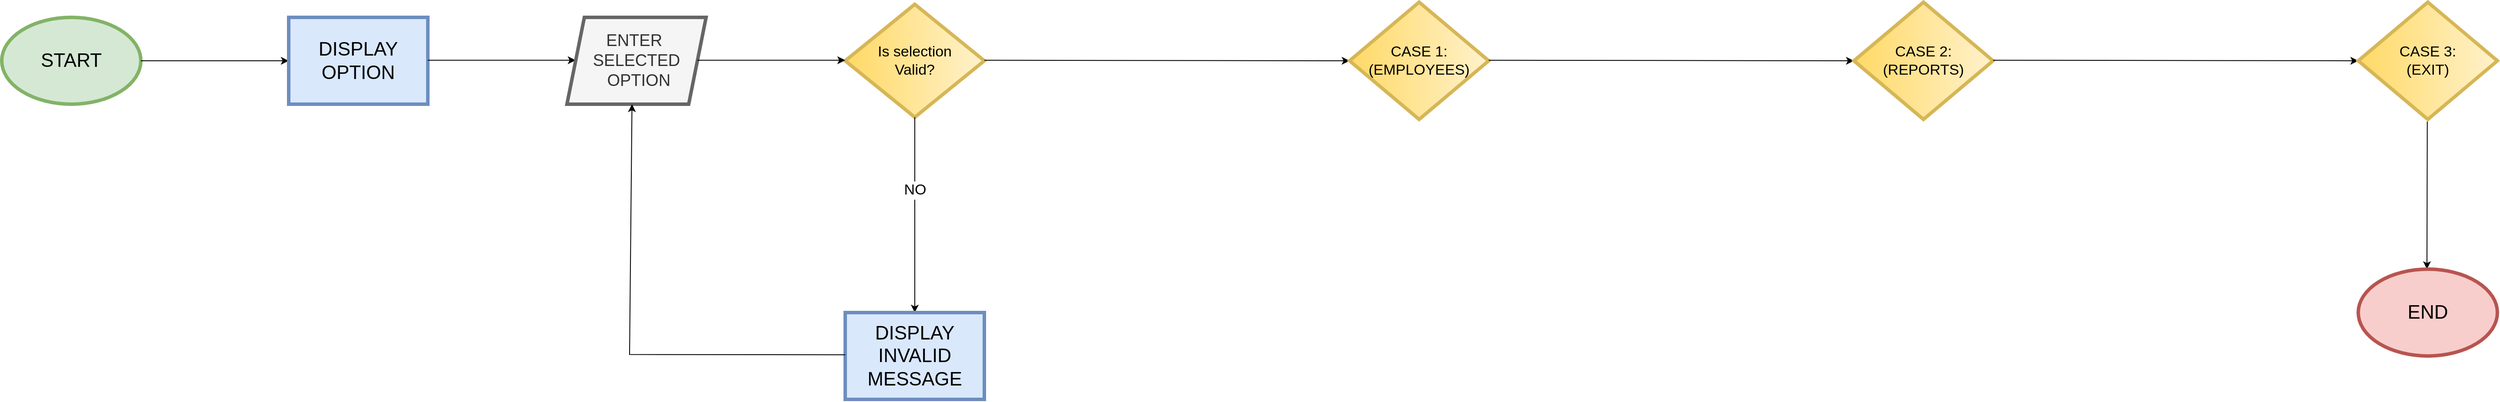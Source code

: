<mxfile version="24.7.17">
  <diagram name="Page-1" id="fD3oFx35UN4b9yw6zkIM">
    <mxGraphModel dx="1990" dy="1111" grid="1" gridSize="10" guides="1" tooltips="1" connect="1" arrows="1" fold="1" page="1" pageScale="1" pageWidth="850" pageHeight="1100" math="0" shadow="0">
      <root>
        <mxCell id="0" />
        <mxCell id="1" parent="0" />
        <mxCell id="VEvwKwhvWMD62rh19tgJ-2" value="&lt;font style=&quot;font-size: 22px;&quot;&gt;START&lt;/font&gt;" style="ellipse;whiteSpace=wrap;html=1;fillColor=#d5e8d4;strokeColor=#82b366;strokeWidth=4;" vertex="1" parent="1">
          <mxGeometry x="40" y="350" width="160" height="100" as="geometry" />
        </mxCell>
        <mxCell id="VEvwKwhvWMD62rh19tgJ-3" value="" style="endArrow=classic;html=1;rounded=0;exitX=1;exitY=0.5;exitDx=0;exitDy=0;" edge="1" parent="1" source="VEvwKwhvWMD62rh19tgJ-2">
          <mxGeometry width="50" height="50" relative="1" as="geometry">
            <mxPoint x="560" y="520" as="sourcePoint" />
            <mxPoint x="370" y="400" as="targetPoint" />
          </mxGeometry>
        </mxCell>
        <mxCell id="VEvwKwhvWMD62rh19tgJ-4" value="&lt;font style=&quot;font-size: 22px;&quot;&gt;DISPLAY OPTION&lt;/font&gt;" style="rounded=0;whiteSpace=wrap;html=1;fillColor=#dae8fc;strokeColor=#6c8ebf;strokeWidth=4;" vertex="1" parent="1">
          <mxGeometry x="370" y="350" width="160" height="100" as="geometry" />
        </mxCell>
        <mxCell id="VEvwKwhvWMD62rh19tgJ-5" value="" style="endArrow=classic;html=1;rounded=0;exitX=1;exitY=0.5;exitDx=0;exitDy=0;" edge="1" parent="1">
          <mxGeometry width="50" height="50" relative="1" as="geometry">
            <mxPoint x="530" y="399.38" as="sourcePoint" />
            <mxPoint x="700" y="399.38" as="targetPoint" />
          </mxGeometry>
        </mxCell>
        <mxCell id="VEvwKwhvWMD62rh19tgJ-6" value="&lt;font style=&quot;font-size: 19px;&quot;&gt;ENTER&amp;nbsp;&lt;/font&gt;&lt;div style=&quot;font-size: 19px;&quot;&gt;&lt;font style=&quot;font-size: 19px;&quot;&gt;SELECTED&lt;/font&gt;&lt;div style=&quot;&quot;&gt;&lt;font style=&quot;font-size: 19px;&quot;&gt;&amp;nbsp;OPTION&lt;/font&gt;&lt;/div&gt;&lt;/div&gt;" style="shape=parallelogram;perimeter=parallelogramPerimeter;whiteSpace=wrap;html=1;fixedSize=1;align=center;fillColor=#f5f5f5;fontColor=#333333;strokeColor=#666666;strokeWidth=4;" vertex="1" parent="1">
          <mxGeometry x="690" y="350" width="160" height="100" as="geometry" />
        </mxCell>
        <mxCell id="VEvwKwhvWMD62rh19tgJ-9" value="&lt;font style=&quot;font-size: 17px;&quot;&gt;Is selection&lt;/font&gt;&lt;div style=&quot;font-size: 17px;&quot;&gt;&lt;font style=&quot;font-size: 17px;&quot;&gt;Valid?&lt;/font&gt;&lt;/div&gt;" style="rhombus;whiteSpace=wrap;html=1;direction=south;fillColor=#fff2cc;strokeColor=#d6b656;gradientColor=#ffd966;strokeWidth=4;" vertex="1" parent="1">
          <mxGeometry x="1010" y="335" width="160" height="130" as="geometry" />
        </mxCell>
        <mxCell id="VEvwKwhvWMD62rh19tgJ-11" value="" style="endArrow=classic;html=1;rounded=0;exitX=1;exitY=0.5;exitDx=0;exitDy=0;" edge="1" parent="1">
          <mxGeometry width="50" height="50" relative="1" as="geometry">
            <mxPoint x="840" y="399.37" as="sourcePoint" />
            <mxPoint x="1010" y="399.37" as="targetPoint" />
          </mxGeometry>
        </mxCell>
        <mxCell id="VEvwKwhvWMD62rh19tgJ-12" value="" style="endArrow=classic;html=1;rounded=0;exitX=1;exitY=0.5;exitDx=0;exitDy=0;" edge="1" parent="1" source="VEvwKwhvWMD62rh19tgJ-9">
          <mxGeometry width="50" height="50" relative="1" as="geometry">
            <mxPoint x="1090" y="490" as="sourcePoint" />
            <mxPoint x="1090" y="690" as="targetPoint" />
          </mxGeometry>
        </mxCell>
        <mxCell id="VEvwKwhvWMD62rh19tgJ-14" value="&lt;font style=&quot;font-size: 17px;&quot;&gt;NO&lt;/font&gt;" style="edgeLabel;html=1;align=center;verticalAlign=middle;resizable=0;points=[];" vertex="1" connectable="0" parent="VEvwKwhvWMD62rh19tgJ-12">
          <mxGeometry x="-0.26" relative="1" as="geometry">
            <mxPoint as="offset" />
          </mxGeometry>
        </mxCell>
        <mxCell id="VEvwKwhvWMD62rh19tgJ-15" value="&lt;font style=&quot;font-size: 22px;&quot;&gt;DISPLAY&lt;br&gt;INVALID&lt;br&gt;MESSAGE&lt;/font&gt;" style="rounded=0;whiteSpace=wrap;html=1;fillColor=#dae8fc;strokeColor=#6c8ebf;strokeWidth=4;" vertex="1" parent="1">
          <mxGeometry x="1010" y="690" width="160" height="100" as="geometry" />
        </mxCell>
        <mxCell id="VEvwKwhvWMD62rh19tgJ-16" value="" style="endArrow=classic;html=1;rounded=0;exitX=1;exitY=0.5;exitDx=0;exitDy=0;entryX=0.455;entryY=1.007;entryDx=0;entryDy=0;entryPerimeter=0;" edge="1" parent="1">
          <mxGeometry width="50" height="50" relative="1" as="geometry">
            <mxPoint x="1010" y="738.68" as="sourcePoint" />
            <mxPoint x="764.8" y="450.0" as="targetPoint" />
            <Array as="points">
              <mxPoint x="762" y="738.3" />
            </Array>
          </mxGeometry>
        </mxCell>
        <mxCell id="VEvwKwhvWMD62rh19tgJ-18" value="" style="endArrow=classic;html=1;rounded=0;exitX=1;exitY=0.5;exitDx=0;exitDy=0;" edge="1" parent="1">
          <mxGeometry width="50" height="50" relative="1" as="geometry">
            <mxPoint x="1170" y="399.38" as="sourcePoint" />
            <mxPoint x="1590" y="400" as="targetPoint" />
          </mxGeometry>
        </mxCell>
        <mxCell id="VEvwKwhvWMD62rh19tgJ-19" value="&lt;span style=&quot;font-size: 17px;&quot;&gt;CASE 1:&lt;br&gt;(EMPLOYEES)&lt;/span&gt;" style="rhombus;whiteSpace=wrap;html=1;direction=south;fillColor=#fff2cc;strokeColor=#d6b656;gradientColor=#ffd966;strokeWidth=4;" vertex="1" parent="1">
          <mxGeometry x="1590" y="332.5" width="160" height="135" as="geometry" />
        </mxCell>
        <mxCell id="VEvwKwhvWMD62rh19tgJ-21" value="" style="endArrow=classic;html=1;rounded=0;exitX=1;exitY=0.5;exitDx=0;exitDy=0;" edge="1" parent="1">
          <mxGeometry width="50" height="50" relative="1" as="geometry">
            <mxPoint x="1750" y="399.37" as="sourcePoint" />
            <mxPoint x="2170" y="399.99" as="targetPoint" />
          </mxGeometry>
        </mxCell>
        <mxCell id="VEvwKwhvWMD62rh19tgJ-22" value="&lt;span style=&quot;font-size: 17px;&quot;&gt;CASE 2:(REPORTS)&lt;/span&gt;" style="rhombus;whiteSpace=wrap;html=1;direction=south;fillColor=#fff2cc;strokeColor=#d6b656;gradientColor=#ffd966;strokeWidth=4;" vertex="1" parent="1">
          <mxGeometry x="2170" y="332.5" width="160" height="135" as="geometry" />
        </mxCell>
        <mxCell id="VEvwKwhvWMD62rh19tgJ-23" value="" style="endArrow=classic;html=1;rounded=0;exitX=1;exitY=0.5;exitDx=0;exitDy=0;" edge="1" parent="1">
          <mxGeometry width="50" height="50" relative="1" as="geometry">
            <mxPoint x="2330" y="399.38" as="sourcePoint" />
            <mxPoint x="2750" y="400" as="targetPoint" />
          </mxGeometry>
        </mxCell>
        <mxCell id="VEvwKwhvWMD62rh19tgJ-24" value="&lt;span style=&quot;font-size: 17px;&quot;&gt;CASE 3:&lt;/span&gt;&lt;div&gt;&lt;span style=&quot;font-size: 17px;&quot;&gt;(EXIT)&lt;/span&gt;&lt;/div&gt;" style="rhombus;whiteSpace=wrap;html=1;direction=south;fillColor=#fff2cc;strokeColor=#d6b656;gradientColor=#ffd966;strokeWidth=4;" vertex="1" parent="1">
          <mxGeometry x="2750" y="332.5" width="160" height="135" as="geometry" />
        </mxCell>
        <mxCell id="VEvwKwhvWMD62rh19tgJ-25" value="" style="endArrow=classic;html=1;rounded=0;exitX=1;exitY=0.5;exitDx=0;exitDy=0;" edge="1" parent="1">
          <mxGeometry width="50" height="50" relative="1" as="geometry">
            <mxPoint x="2829.38" y="470" as="sourcePoint" />
            <mxPoint x="2829" y="640" as="targetPoint" />
          </mxGeometry>
        </mxCell>
        <mxCell id="VEvwKwhvWMD62rh19tgJ-27" value="&lt;font style=&quot;font-size: 22px;&quot;&gt;END&lt;/font&gt;" style="ellipse;whiteSpace=wrap;html=1;fillColor=#f8cecc;strokeColor=#b85450;strokeWidth=4;" vertex="1" parent="1">
          <mxGeometry x="2750" y="640" width="160" height="100" as="geometry" />
        </mxCell>
      </root>
    </mxGraphModel>
  </diagram>
</mxfile>
